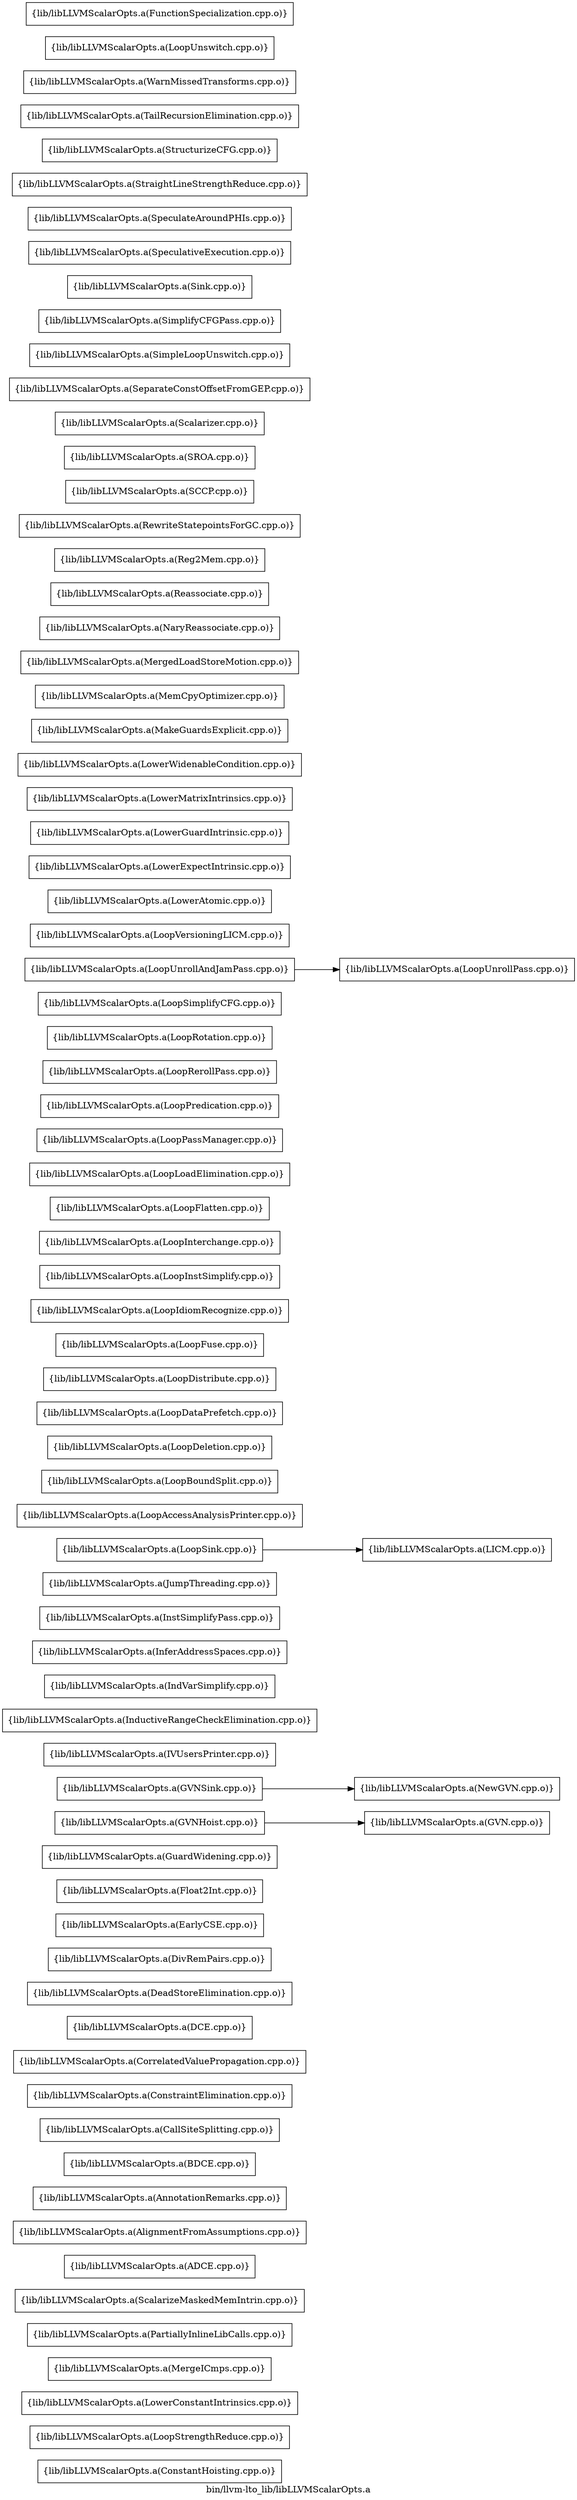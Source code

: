 digraph "bin/llvm-lto_lib/libLLVMScalarOpts.a" {
	label="bin/llvm-lto_lib/libLLVMScalarOpts.a";
	rankdir=LR;

	Node0x55a2baaca848 [shape=record,shape=box,group=0,label="{lib/libLLVMScalarOpts.a(ConstantHoisting.cpp.o)}"];
	Node0x55a2baac7e68 [shape=record,shape=box,group=0,label="{lib/libLLVMScalarOpts.a(LoopStrengthReduce.cpp.o)}"];
	Node0x55a2baad83f8 [shape=record,shape=box,group=0,label="{lib/libLLVMScalarOpts.a(LowerConstantIntrinsics.cpp.o)}"];
	Node0x55a2baadb328 [shape=record,shape=box,group=0,label="{lib/libLLVMScalarOpts.a(MergeICmps.cpp.o)}"];
	Node0x55a2baadd178 [shape=record,shape=box,group=0,label="{lib/libLLVMScalarOpts.a(PartiallyInlineLibCalls.cpp.o)}"];
	Node0x55a2baacf168 [shape=record,shape=box,group=0,label="{lib/libLLVMScalarOpts.a(ScalarizeMaskedMemIntrin.cpp.o)}"];
	Node0x55a2baac8318 [shape=record,shape=box,group=0,label="{lib/libLLVMScalarOpts.a(ADCE.cpp.o)}"];
	Node0x55a2baac7698 [shape=record,shape=box,group=0,label="{lib/libLLVMScalarOpts.a(AlignmentFromAssumptions.cpp.o)}"];
	Node0x55a2baac7d28 [shape=record,shape=box,group=0,label="{lib/libLLVMScalarOpts.a(AnnotationRemarks.cpp.o)}"];
	Node0x55a2baac9948 [shape=record,shape=box,group=0,label="{lib/libLLVMScalarOpts.a(BDCE.cpp.o)}"];
	Node0x55a2baac8ae8 [shape=record,shape=box,group=0,label="{lib/libLLVMScalarOpts.a(CallSiteSplitting.cpp.o)}"];
	Node0x55a2baacaf78 [shape=record,shape=box,group=0,label="{lib/libLLVMScalarOpts.a(ConstraintElimination.cpp.o)}"];
	Node0x55a2baaca2f8 [shape=record,shape=box,group=0,label="{lib/libLLVMScalarOpts.a(CorrelatedValuePropagation.cpp.o)}"];
	Node0x55a2baacbab8 [shape=record,shape=box,group=0,label="{lib/libLLVMScalarOpts.a(DCE.cpp.o)}"];
	Node0x55a2baacc1e8 [shape=record,shape=box,group=0,label="{lib/libLLVMScalarOpts.a(DeadStoreElimination.cpp.o)}"];
	Node0x55a2baacb608 [shape=record,shape=box,group=0,label="{lib/libLLVMScalarOpts.a(DivRemPairs.cpp.o)}"];
	Node0x55a2baad3da8 [shape=record,shape=box,group=0,label="{lib/libLLVMScalarOpts.a(EarlyCSE.cpp.o)}"];
	Node0x55a2baad3498 [shape=record,shape=box,group=0,label="{lib/libLLVMScalarOpts.a(Float2Int.cpp.o)}"];
	Node0x55a2baad4cf8 [shape=record,shape=box,group=0,label="{lib/libLLVMScalarOpts.a(GuardWidening.cpp.o)}"];
	Node0x55a2baad4578 [shape=record,shape=box,group=0,label="{lib/libLLVMScalarOpts.a(GVN.cpp.o)}"];
	Node0x55a2baad3f88 [shape=record,shape=box,group=0,label="{lib/libLLVMScalarOpts.a(GVNHoist.cpp.o)}"];
	Node0x55a2baad3f88 -> Node0x55a2baad4578;
	Node0x55a2baad5f68 [shape=record,shape=box,group=0,label="{lib/libLLVMScalarOpts.a(GVNSink.cpp.o)}"];
	Node0x55a2baad5f68 -> Node0x55a2baad9e38;
	Node0x55a2baad5888 [shape=record,shape=box,group=0,label="{lib/libLLVMScalarOpts.a(IVUsersPrinter.cpp.o)}"];
	Node0x55a2baad5158 [shape=record,shape=box,group=0,label="{lib/libLLVMScalarOpts.a(InductiveRangeCheckElimination.cpp.o)}"];
	Node0x55a2baacde58 [shape=record,shape=box,group=0,label="{lib/libLLVMScalarOpts.a(IndVarSimplify.cpp.o)}"];
	Node0x55a2baace5d8 [shape=record,shape=box,group=0,label="{lib/libLLVMScalarOpts.a(InferAddressSpaces.cpp.o)}"];
	Node0x55a2baad5108 [shape=record,shape=box,group=0,label="{lib/libLLVMScalarOpts.a(InstSimplifyPass.cpp.o)}"];
	Node0x55a2baad5388 [shape=record,shape=box,group=0,label="{lib/libLLVMScalarOpts.a(JumpThreading.cpp.o)}"];
	Node0x55a2baad65a8 [shape=record,shape=box,group=0,label="{lib/libLLVMScalarOpts.a(LICM.cpp.o)}"];
	Node0x55a2baad6288 [shape=record,shape=box,group=0,label="{lib/libLLVMScalarOpts.a(LoopAccessAnalysisPrinter.cpp.o)}"];
	Node0x55a2baad1dc8 [shape=record,shape=box,group=0,label="{lib/libLLVMScalarOpts.a(LoopBoundSplit.cpp.o)}"];
	Node0x55a2baad2188 [shape=record,shape=box,group=0,label="{lib/libLLVMScalarOpts.a(LoopSink.cpp.o)}"];
	Node0x55a2baad2188 -> Node0x55a2baad65a8;
	Node0x55a2baad2cc8 [shape=record,shape=box,group=0,label="{lib/libLLVMScalarOpts.a(LoopDeletion.cpp.o)}"];
	Node0x55a2baad3038 [shape=record,shape=box,group=0,label="{lib/libLLVMScalarOpts.a(LoopDataPrefetch.cpp.o)}"];
	Node0x55a2baad35d8 [shape=record,shape=box,group=0,label="{lib/libLLVMScalarOpts.a(LoopDistribute.cpp.o)}"];
	Node0x55a2baae32f8 [shape=record,shape=box,group=0,label="{lib/libLLVMScalarOpts.a(LoopFuse.cpp.o)}"];
	Node0x55a2baae3028 [shape=record,shape=box,group=0,label="{lib/libLLVMScalarOpts.a(LoopIdiomRecognize.cpp.o)}"];
	Node0x55a2baac34f8 [shape=record,shape=box,group=0,label="{lib/libLLVMScalarOpts.a(LoopInstSimplify.cpp.o)}"];
	Node0x55a2baac6888 [shape=record,shape=box,group=0,label="{lib/libLLVMScalarOpts.a(LoopInterchange.cpp.o)}"];
	Node0x55a2baac6ba8 [shape=record,shape=box,group=0,label="{lib/libLLVMScalarOpts.a(LoopFlatten.cpp.o)}"];
	Node0x55a2baac5078 [shape=record,shape=box,group=0,label="{lib/libLLVMScalarOpts.a(LoopLoadElimination.cpp.o)}"];
	Node0x55a2baac52a8 [shape=record,shape=box,group=0,label="{lib/libLLVMScalarOpts.a(LoopPassManager.cpp.o)}"];
	Node0x55a2baac6018 [shape=record,shape=box,group=0,label="{lib/libLLVMScalarOpts.a(LoopPredication.cpp.o)}"];
	Node0x55a2baac8fe8 [shape=record,shape=box,group=0,label="{lib/libLLVMScalarOpts.a(LoopRerollPass.cpp.o)}"];
	Node0x55a2baac8d68 [shape=record,shape=box,group=0,label="{lib/libLLVMScalarOpts.a(LoopRotation.cpp.o)}"];
	Node0x55a2baac94e8 [shape=record,shape=box,group=0,label="{lib/libLLVMScalarOpts.a(LoopSimplifyCFG.cpp.o)}"];
	Node0x55a2baac85e8 [shape=record,shape=box,group=0,label="{lib/libLLVMScalarOpts.a(LoopUnrollPass.cpp.o)}"];
	Node0x55a2baad7688 [shape=record,shape=box,group=0,label="{lib/libLLVMScalarOpts.a(LoopUnrollAndJamPass.cpp.o)}"];
	Node0x55a2baad7688 -> Node0x55a2baac85e8;
	Node0x55a2baad6738 [shape=record,shape=box,group=0,label="{lib/libLLVMScalarOpts.a(LoopVersioningLICM.cpp.o)}"];
	Node0x55a2baad8b78 [shape=record,shape=box,group=0,label="{lib/libLLVMScalarOpts.a(LowerAtomic.cpp.o)}"];
	Node0x55a2baad7cc8 [shape=record,shape=box,group=0,label="{lib/libLLVMScalarOpts.a(LowerExpectIntrinsic.cpp.o)}"];
	Node0x55a2baad9c58 [shape=record,shape=box,group=0,label="{lib/libLLVMScalarOpts.a(LowerGuardIntrinsic.cpp.o)}"];
	Node0x55a2baad9618 [shape=record,shape=box,group=0,label="{lib/libLLVMScalarOpts.a(LowerMatrixIntrinsics.cpp.o)}"];
	Node0x55a2baad8ee8 [shape=record,shape=box,group=0,label="{lib/libLLVMScalarOpts.a(LowerWidenableCondition.cpp.o)}"];
	Node0x55a2baadaf68 [shape=record,shape=box,group=0,label="{lib/libLLVMScalarOpts.a(MakeGuardsExplicit.cpp.o)}"];
	Node0x55a2baada7e8 [shape=record,shape=box,group=0,label="{lib/libLLVMScalarOpts.a(MemCpyOptimizer.cpp.o)}"];
	Node0x55a2baad8e48 [shape=record,shape=box,group=0,label="{lib/libLLVMScalarOpts.a(MergedLoadStoreMotion.cpp.o)}"];
	Node0x55a2baad9668 [shape=record,shape=box,group=0,label="{lib/libLLVMScalarOpts.a(NaryReassociate.cpp.o)}"];
	Node0x55a2baad9e38 [shape=record,shape=box,group=0,label="{lib/libLLVMScalarOpts.a(NewGVN.cpp.o)}"];
	Node0x55a2baadd8f8 [shape=record,shape=box,group=0,label="{lib/libLLVMScalarOpts.a(Reassociate.cpp.o)}"];
	Node0x55a2baadd678 [shape=record,shape=box,group=0,label="{lib/libLLVMScalarOpts.a(Reg2Mem.cpp.o)}"];
	Node0x55a2baadb558 [shape=record,shape=box,group=0,label="{lib/libLLVMScalarOpts.a(RewriteStatepointsForGC.cpp.o)}"];
	Node0x55a2baadc688 [shape=record,shape=box,group=0,label="{lib/libLLVMScalarOpts.a(SCCP.cpp.o)}"];
	Node0x55a2baadf6a8 [shape=record,shape=box,group=0,label="{lib/libLLVMScalarOpts.a(SROA.cpp.o)}"];
	Node0x55a2baadf248 [shape=record,shape=box,group=0,label="{lib/libLLVMScalarOpts.a(Scalarizer.cpp.o)}"];
	Node0x55a2baad0018 [shape=record,shape=box,group=0,label="{lib/libLLVMScalarOpts.a(SeparateConstOffsetFromGEP.cpp.o)}"];
	Node0x55a2baacf898 [shape=record,shape=box,group=0,label="{lib/libLLVMScalarOpts.a(SimpleLoopUnswitch.cpp.o)}"];
	Node0x55a2baad0568 [shape=record,shape=box,group=0,label="{lib/libLLVMScalarOpts.a(SimplifyCFGPass.cpp.o)}"];
	Node0x55a2baad1198 [shape=record,shape=box,group=0,label="{lib/libLLVMScalarOpts.a(Sink.cpp.o)}"];
	Node0x55a2baad0a68 [shape=record,shape=box,group=0,label="{lib/libLLVMScalarOpts.a(SpeculativeExecution.cpp.o)}"];
	Node0x55a2baad2598 [shape=record,shape=box,group=0,label="{lib/libLLVMScalarOpts.a(SpeculateAroundPHIs.cpp.o)}"];
	Node0x55a2baad1a08 [shape=record,shape=box,group=0,label="{lib/libLLVMScalarOpts.a(StraightLineStrengthReduce.cpp.o)}"];
	Node0x55a2baad3448 [shape=record,shape=box,group=0,label="{lib/libLLVMScalarOpts.a(StructurizeCFG.cpp.o)}"];
	Node0x55a2baad3a38 [shape=record,shape=box,group=0,label="{lib/libLLVMScalarOpts.a(TailRecursionElimination.cpp.o)}"];
	Node0x55a2baad2e08 [shape=record,shape=box,group=0,label="{lib/libLLVMScalarOpts.a(WarnMissedTransforms.cpp.o)}"];
	Node0x55a2baad6eb8 [shape=record,shape=box,group=0,label="{lib/libLLVMScalarOpts.a(LoopUnswitch.cpp.o)}"];
	Node0x55a2baad2d18 [shape=record,shape=box,group=0,label="{lib/libLLVMScalarOpts.a(FunctionSpecialization.cpp.o)}"];
}
